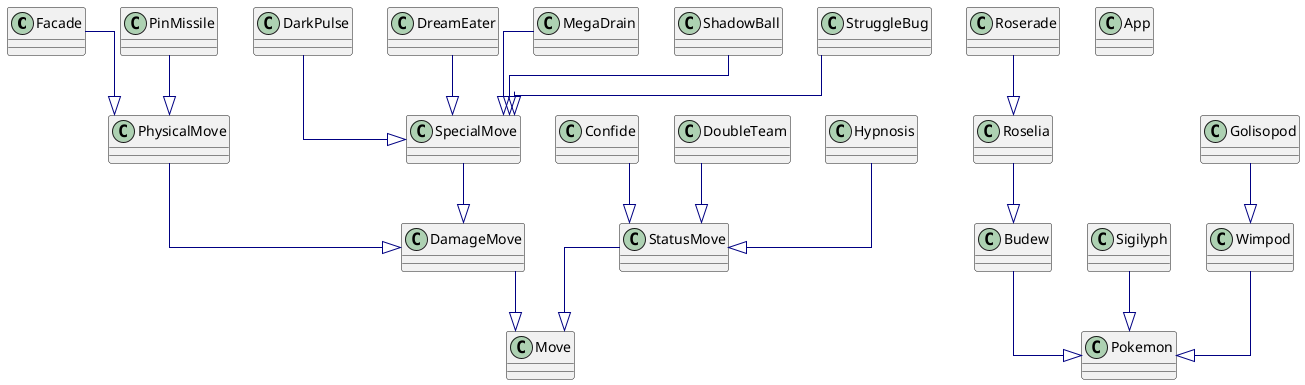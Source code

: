 @startuml

top to bottom direction
skinparam linetype ortho

class Facade
class PinMissile
class DarkPulse
class DreamEater
class MegaDrain
class ShadowBall
class StruggleBug
class Confide
class DoubleTeam
class Hypnosis

class Move
class PhysicalMove
class SpecialMove
class StatusMove

class Pokemon
class Budew
class Golisopod
class Roselia
class Roserade
class Sigilyph
class Wimpod

class App

Facade        -[#000082,plain]-^  PhysicalMove
PinMissile    -[#000082,plain]-^  PhysicalMove

DarkPulse     -[#000082,plain]-^  SpecialMove
DreamEater    -[#000082,plain]-^  SpecialMove
MegaDrain     -[#000082,plain]-^  SpecialMove
ShadowBall    -[#000082,plain]-^  SpecialMove
StruggleBug   -[#000082,plain]-^  SpecialMove

Confide       -[#000082,plain]-^  StatusMove
DoubleTeam    -[#000082,plain]-^  StatusMove
Hypnosis      -[#000082,plain]-^  StatusMove

StatusMove    -[#000082,plain]-^  Move
DamageMove    -[#000082,plain]-^  Move
PhysicalMove  -[#000082,plain]-^  DamageMove
SpecialMove   -[#000082,plain]-^  DamageMove

Budew         -[#000082,plain]-^  Pokemon
Roselia       -[#000082,plain]-^  Budew
Roserade      -[#000082,plain]-^  Roselia

Wimpod        -[#000082,plain]-^  Pokemon
Golisopod     -[#000082,plain]-^  Wimpod

Sigilyph      -[#000082,plain]-^  Pokemon

@enduml
